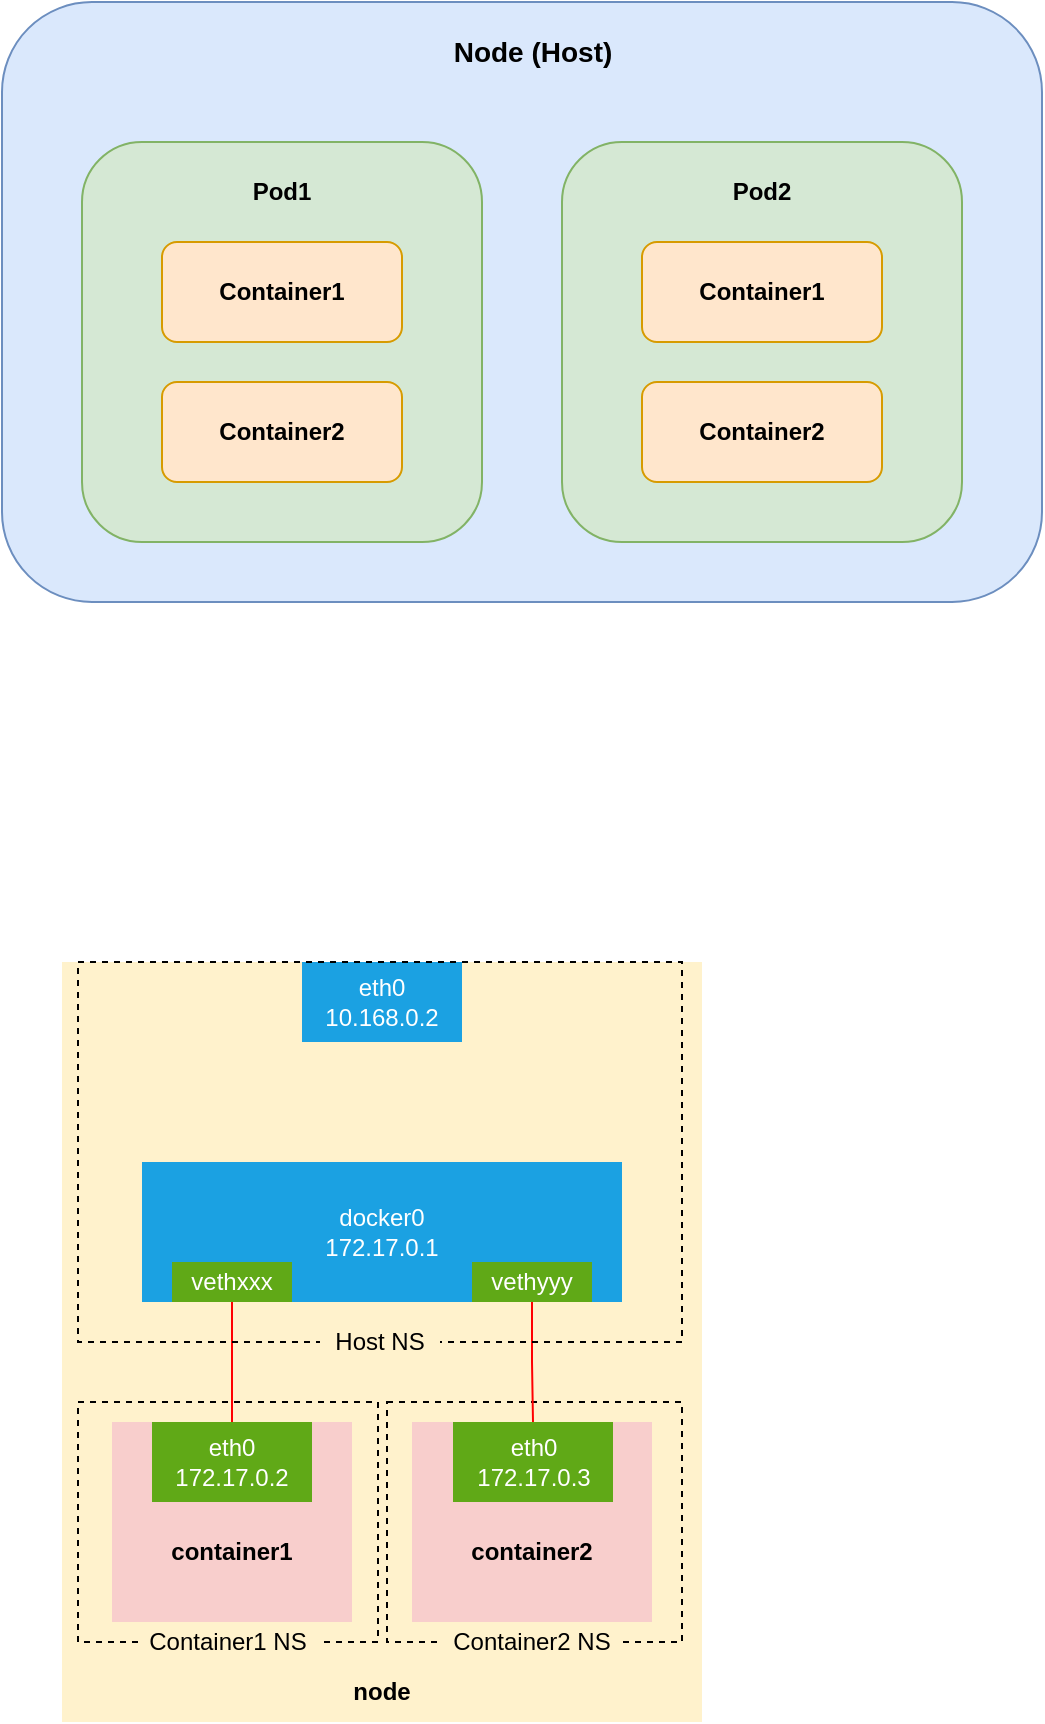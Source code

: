 <mxfile version="21.5.2" type="github">
  <diagram name="Page-1" id="Np3IukNHqcyzlFzKfzuE">
    <mxGraphModel dx="946" dy="672" grid="1" gridSize="10" guides="1" tooltips="1" connect="1" arrows="1" fold="1" page="1" pageScale="1" pageWidth="850" pageHeight="1100" math="0" shadow="0">
      <root>
        <mxCell id="0" />
        <mxCell id="1" parent="0" />
        <mxCell id="jWzRig0xxPRNVGS9z2aZ-1" value="" style="rounded=0;whiteSpace=wrap;html=1;fillColor=#fff2cc;strokeColor=none;" vertex="1" parent="1">
          <mxGeometry x="190" y="560" width="320" height="380" as="geometry" />
        </mxCell>
        <mxCell id="jWzRig0xxPRNVGS9z2aZ-17" value="" style="rounded=0;whiteSpace=wrap;html=1;fillColor=none;dashed=1;" vertex="1" parent="1">
          <mxGeometry x="352.5" y="780" width="147.5" height="120" as="geometry" />
        </mxCell>
        <mxCell id="jWzRig0xxPRNVGS9z2aZ-20" value="Container2 NS" style="text;html=1;strokeColor=none;fillColor=#fff2cc;align=center;verticalAlign=middle;whiteSpace=wrap;rounded=0;" vertex="1" parent="1">
          <mxGeometry x="380" y="891.5" width="90" height="17" as="geometry" />
        </mxCell>
        <mxCell id="jWzRig0xxPRNVGS9z2aZ-16" value="" style="rounded=0;whiteSpace=wrap;html=1;fillColor=none;dashed=1;" vertex="1" parent="1">
          <mxGeometry x="198" y="780" width="150" height="120" as="geometry" />
        </mxCell>
        <mxCell id="jWzRig0xxPRNVGS9z2aZ-21" value="Container1 NS" style="text;html=1;strokeColor=none;fillColor=#fff2cc;align=center;verticalAlign=middle;whiteSpace=wrap;rounded=0;glass=0;labelBackgroundColor=none;" vertex="1" parent="1">
          <mxGeometry x="228" y="893" width="90" height="14" as="geometry" />
        </mxCell>
        <mxCell id="DjWLXupKflr5EfYXGoGV-3" value="" style="rounded=1;whiteSpace=wrap;html=1;fillColor=#dae8fc;strokeColor=#6c8ebf;" parent="1" vertex="1">
          <mxGeometry x="160" y="80" width="520" height="300" as="geometry" />
        </mxCell>
        <mxCell id="DjWLXupKflr5EfYXGoGV-1" value="" style="rounded=1;whiteSpace=wrap;html=1;fillColor=#d5e8d4;strokeColor=#82b366;" parent="1" vertex="1">
          <mxGeometry x="200" y="150" width="200" height="200" as="geometry" />
        </mxCell>
        <mxCell id="DjWLXupKflr5EfYXGoGV-4" value="Container1" style="rounded=1;whiteSpace=wrap;html=1;fillColor=#ffe6cc;strokeColor=#d79b00;fontStyle=1" parent="1" vertex="1">
          <mxGeometry x="240" y="200" width="120" height="50" as="geometry" />
        </mxCell>
        <mxCell id="DjWLXupKflr5EfYXGoGV-5" value="Container2" style="rounded=1;whiteSpace=wrap;html=1;fillColor=#ffe6cc;strokeColor=#d79b00;fontStyle=1" parent="1" vertex="1">
          <mxGeometry x="240" y="270" width="120" height="50" as="geometry" />
        </mxCell>
        <mxCell id="DjWLXupKflr5EfYXGoGV-7" value="Pod1" style="text;html=1;strokeColor=none;fillColor=none;align=center;verticalAlign=middle;whiteSpace=wrap;rounded=0;fontStyle=1" parent="1" vertex="1">
          <mxGeometry x="270" y="160" width="60" height="30" as="geometry" />
        </mxCell>
        <mxCell id="DjWLXupKflr5EfYXGoGV-8" value="Node (Host)" style="text;html=1;strokeColor=none;fillColor=none;align=center;verticalAlign=middle;whiteSpace=wrap;rounded=0;fontStyle=1;fontSize=14;" parent="1" vertex="1">
          <mxGeometry x="378" y="90" width="95" height="30" as="geometry" />
        </mxCell>
        <mxCell id="DjWLXupKflr5EfYXGoGV-9" value="" style="rounded=1;whiteSpace=wrap;html=1;fillColor=#d5e8d4;strokeColor=#82b366;" parent="1" vertex="1">
          <mxGeometry x="440" y="150" width="200" height="200" as="geometry" />
        </mxCell>
        <mxCell id="DjWLXupKflr5EfYXGoGV-10" value="Container1" style="rounded=1;whiteSpace=wrap;html=1;fillColor=#ffe6cc;strokeColor=#d79b00;fontStyle=1" parent="1" vertex="1">
          <mxGeometry x="480" y="200" width="120" height="50" as="geometry" />
        </mxCell>
        <mxCell id="DjWLXupKflr5EfYXGoGV-11" value="Container2" style="rounded=1;whiteSpace=wrap;html=1;fillColor=#ffe6cc;strokeColor=#d79b00;fontStyle=1" parent="1" vertex="1">
          <mxGeometry x="480" y="270" width="120" height="50" as="geometry" />
        </mxCell>
        <mxCell id="DjWLXupKflr5EfYXGoGV-12" value="Pod2" style="text;html=1;strokeColor=none;fillColor=none;align=center;verticalAlign=middle;whiteSpace=wrap;rounded=0;fontStyle=1" parent="1" vertex="1">
          <mxGeometry x="510" y="160" width="60" height="30" as="geometry" />
        </mxCell>
        <mxCell id="jWzRig0xxPRNVGS9z2aZ-2" value="docker0&lt;br&gt;172.17.0.1" style="rounded=0;whiteSpace=wrap;html=1;fillColor=#1ba1e2;strokeColor=none;fontColor=#ffffff;" vertex="1" parent="1">
          <mxGeometry x="230" y="660" width="240" height="70" as="geometry" />
        </mxCell>
        <mxCell id="jWzRig0xxPRNVGS9z2aZ-3" value="eth0&lt;br&gt;10.168.0.2" style="rounded=0;whiteSpace=wrap;html=1;fillColor=#1ba1e2;strokeColor=none;fontColor=#ffffff;" vertex="1" parent="1">
          <mxGeometry x="310" y="560" width="80" height="40" as="geometry" />
        </mxCell>
        <mxCell id="jWzRig0xxPRNVGS9z2aZ-4" value="" style="rounded=0;whiteSpace=wrap;html=1;fillColor=#f8cecc;strokeColor=none;" vertex="1" parent="1">
          <mxGeometry x="215" y="790" width="120" height="100" as="geometry" />
        </mxCell>
        <mxCell id="jWzRig0xxPRNVGS9z2aZ-5" value="" style="rounded=0;whiteSpace=wrap;html=1;fillColor=#f8cecc;strokeColor=none;" vertex="1" parent="1">
          <mxGeometry x="365" y="790" width="120" height="100" as="geometry" />
        </mxCell>
        <mxCell id="jWzRig0xxPRNVGS9z2aZ-6" value="&lt;b&gt;node&lt;/b&gt;" style="text;html=1;strokeColor=none;fillColor=none;align=center;verticalAlign=middle;whiteSpace=wrap;rounded=0;" vertex="1" parent="1">
          <mxGeometry x="320" y="910" width="60" height="30" as="geometry" />
        </mxCell>
        <mxCell id="jWzRig0xxPRNVGS9z2aZ-7" value="&lt;b&gt;container1&lt;/b&gt;" style="text;html=1;strokeColor=none;fillColor=none;align=center;verticalAlign=middle;whiteSpace=wrap;rounded=0;" vertex="1" parent="1">
          <mxGeometry x="245" y="840" width="60" height="30" as="geometry" />
        </mxCell>
        <mxCell id="jWzRig0xxPRNVGS9z2aZ-8" value="&lt;b&gt;container2&lt;/b&gt;" style="text;html=1;strokeColor=none;fillColor=none;align=center;verticalAlign=middle;whiteSpace=wrap;rounded=0;" vertex="1" parent="1">
          <mxGeometry x="395" y="840" width="60" height="30" as="geometry" />
        </mxCell>
        <mxCell id="jWzRig0xxPRNVGS9z2aZ-9" value="eth0&lt;br&gt;172.17.0.2" style="rounded=0;whiteSpace=wrap;html=1;fillColor=#60a917;strokeColor=none;fontColor=#ffffff;" vertex="1" parent="1">
          <mxGeometry x="235" y="790" width="80" height="40" as="geometry" />
        </mxCell>
        <mxCell id="jWzRig0xxPRNVGS9z2aZ-10" value="eth0&lt;br style=&quot;border-color: var(--border-color);&quot;&gt;172.17.0.3" style="rounded=0;whiteSpace=wrap;html=1;fillColor=#60a917;strokeColor=none;fontColor=#ffffff;" vertex="1" parent="1">
          <mxGeometry x="385.5" y="790" width="80" height="40" as="geometry" />
        </mxCell>
        <mxCell id="jWzRig0xxPRNVGS9z2aZ-14" style="edgeStyle=orthogonalEdgeStyle;rounded=0;orthogonalLoop=1;jettySize=auto;html=1;exitX=0.5;exitY=1;exitDx=0;exitDy=0;entryX=0.5;entryY=0;entryDx=0;entryDy=0;endArrow=none;endFill=0;strokeColor=#FF0000;" edge="1" parent="1" source="jWzRig0xxPRNVGS9z2aZ-11" target="jWzRig0xxPRNVGS9z2aZ-9">
          <mxGeometry relative="1" as="geometry" />
        </mxCell>
        <mxCell id="jWzRig0xxPRNVGS9z2aZ-11" value="vethxxx" style="rounded=0;whiteSpace=wrap;html=1;fillColor=#60a917;strokeColor=none;fontColor=#ffffff;" vertex="1" parent="1">
          <mxGeometry x="245" y="710" width="60" height="20" as="geometry" />
        </mxCell>
        <mxCell id="jWzRig0xxPRNVGS9z2aZ-15" style="edgeStyle=orthogonalEdgeStyle;rounded=0;orthogonalLoop=1;jettySize=auto;html=1;exitX=0.5;exitY=1;exitDx=0;exitDy=0;endArrow=none;endFill=0;strokeColor=#FF0000;" edge="1" parent="1" source="jWzRig0xxPRNVGS9z2aZ-13" target="jWzRig0xxPRNVGS9z2aZ-10">
          <mxGeometry relative="1" as="geometry" />
        </mxCell>
        <mxCell id="jWzRig0xxPRNVGS9z2aZ-13" value="vethyyy" style="rounded=0;whiteSpace=wrap;html=1;fillColor=#60a917;strokeColor=none;fontColor=#ffffff;" vertex="1" parent="1">
          <mxGeometry x="395" y="710" width="60" height="20" as="geometry" />
        </mxCell>
        <mxCell id="jWzRig0xxPRNVGS9z2aZ-18" value="" style="rounded=0;whiteSpace=wrap;html=1;fillColor=none;dashed=1;" vertex="1" parent="1">
          <mxGeometry x="198" y="560" width="302" height="190" as="geometry" />
        </mxCell>
        <mxCell id="jWzRig0xxPRNVGS9z2aZ-19" value="Host NS" style="text;html=1;strokeColor=none;fillColor=#fff2cc;align=center;verticalAlign=middle;whiteSpace=wrap;rounded=0;" vertex="1" parent="1">
          <mxGeometry x="319" y="735" width="60" height="30" as="geometry" />
        </mxCell>
      </root>
    </mxGraphModel>
  </diagram>
</mxfile>
